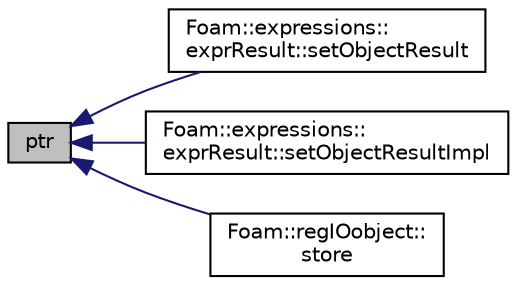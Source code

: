 digraph "ptr"
{
  bgcolor="transparent";
  edge [fontname="Helvetica",fontsize="10",labelfontname="Helvetica",labelfontsize="10"];
  node [fontname="Helvetica",fontsize="10",shape=record];
  rankdir="LR";
  Node1 [label="ptr",height=0.2,width=0.4,color="black", fillcolor="grey75", style="filled" fontcolor="black"];
  Node1 -> Node2 [dir="back",color="midnightblue",fontsize="10",style="solid",fontname="Helvetica"];
  Node2 [label="Foam::expressions::\lexprResult::setObjectResult",height=0.2,width=0.4,color="black",URL="$classFoam_1_1expressions_1_1exprResult.html#a81f0a56e3398a6dc996005adb2a64699"];
  Node1 -> Node3 [dir="back",color="midnightblue",fontsize="10",style="solid",fontname="Helvetica"];
  Node3 [label="Foam::expressions::\lexprResult::setObjectResultImpl",height=0.2,width=0.4,color="black",URL="$classFoam_1_1expressions_1_1exprResult.html#a365c3bf275fe270262e42a01a7f3c7fd"];
  Node1 -> Node4 [dir="back",color="midnightblue",fontsize="10",style="solid",fontname="Helvetica"];
  Node4 [label="Foam::regIOobject::\lstore",height=0.2,width=0.4,color="black",URL="$classFoam_1_1regIOobject.html#acbf9e2dfe81a4de36167dc5b7dd7e842",tooltip="Transfer ownership of the given object pointer to its registry. "];
}
